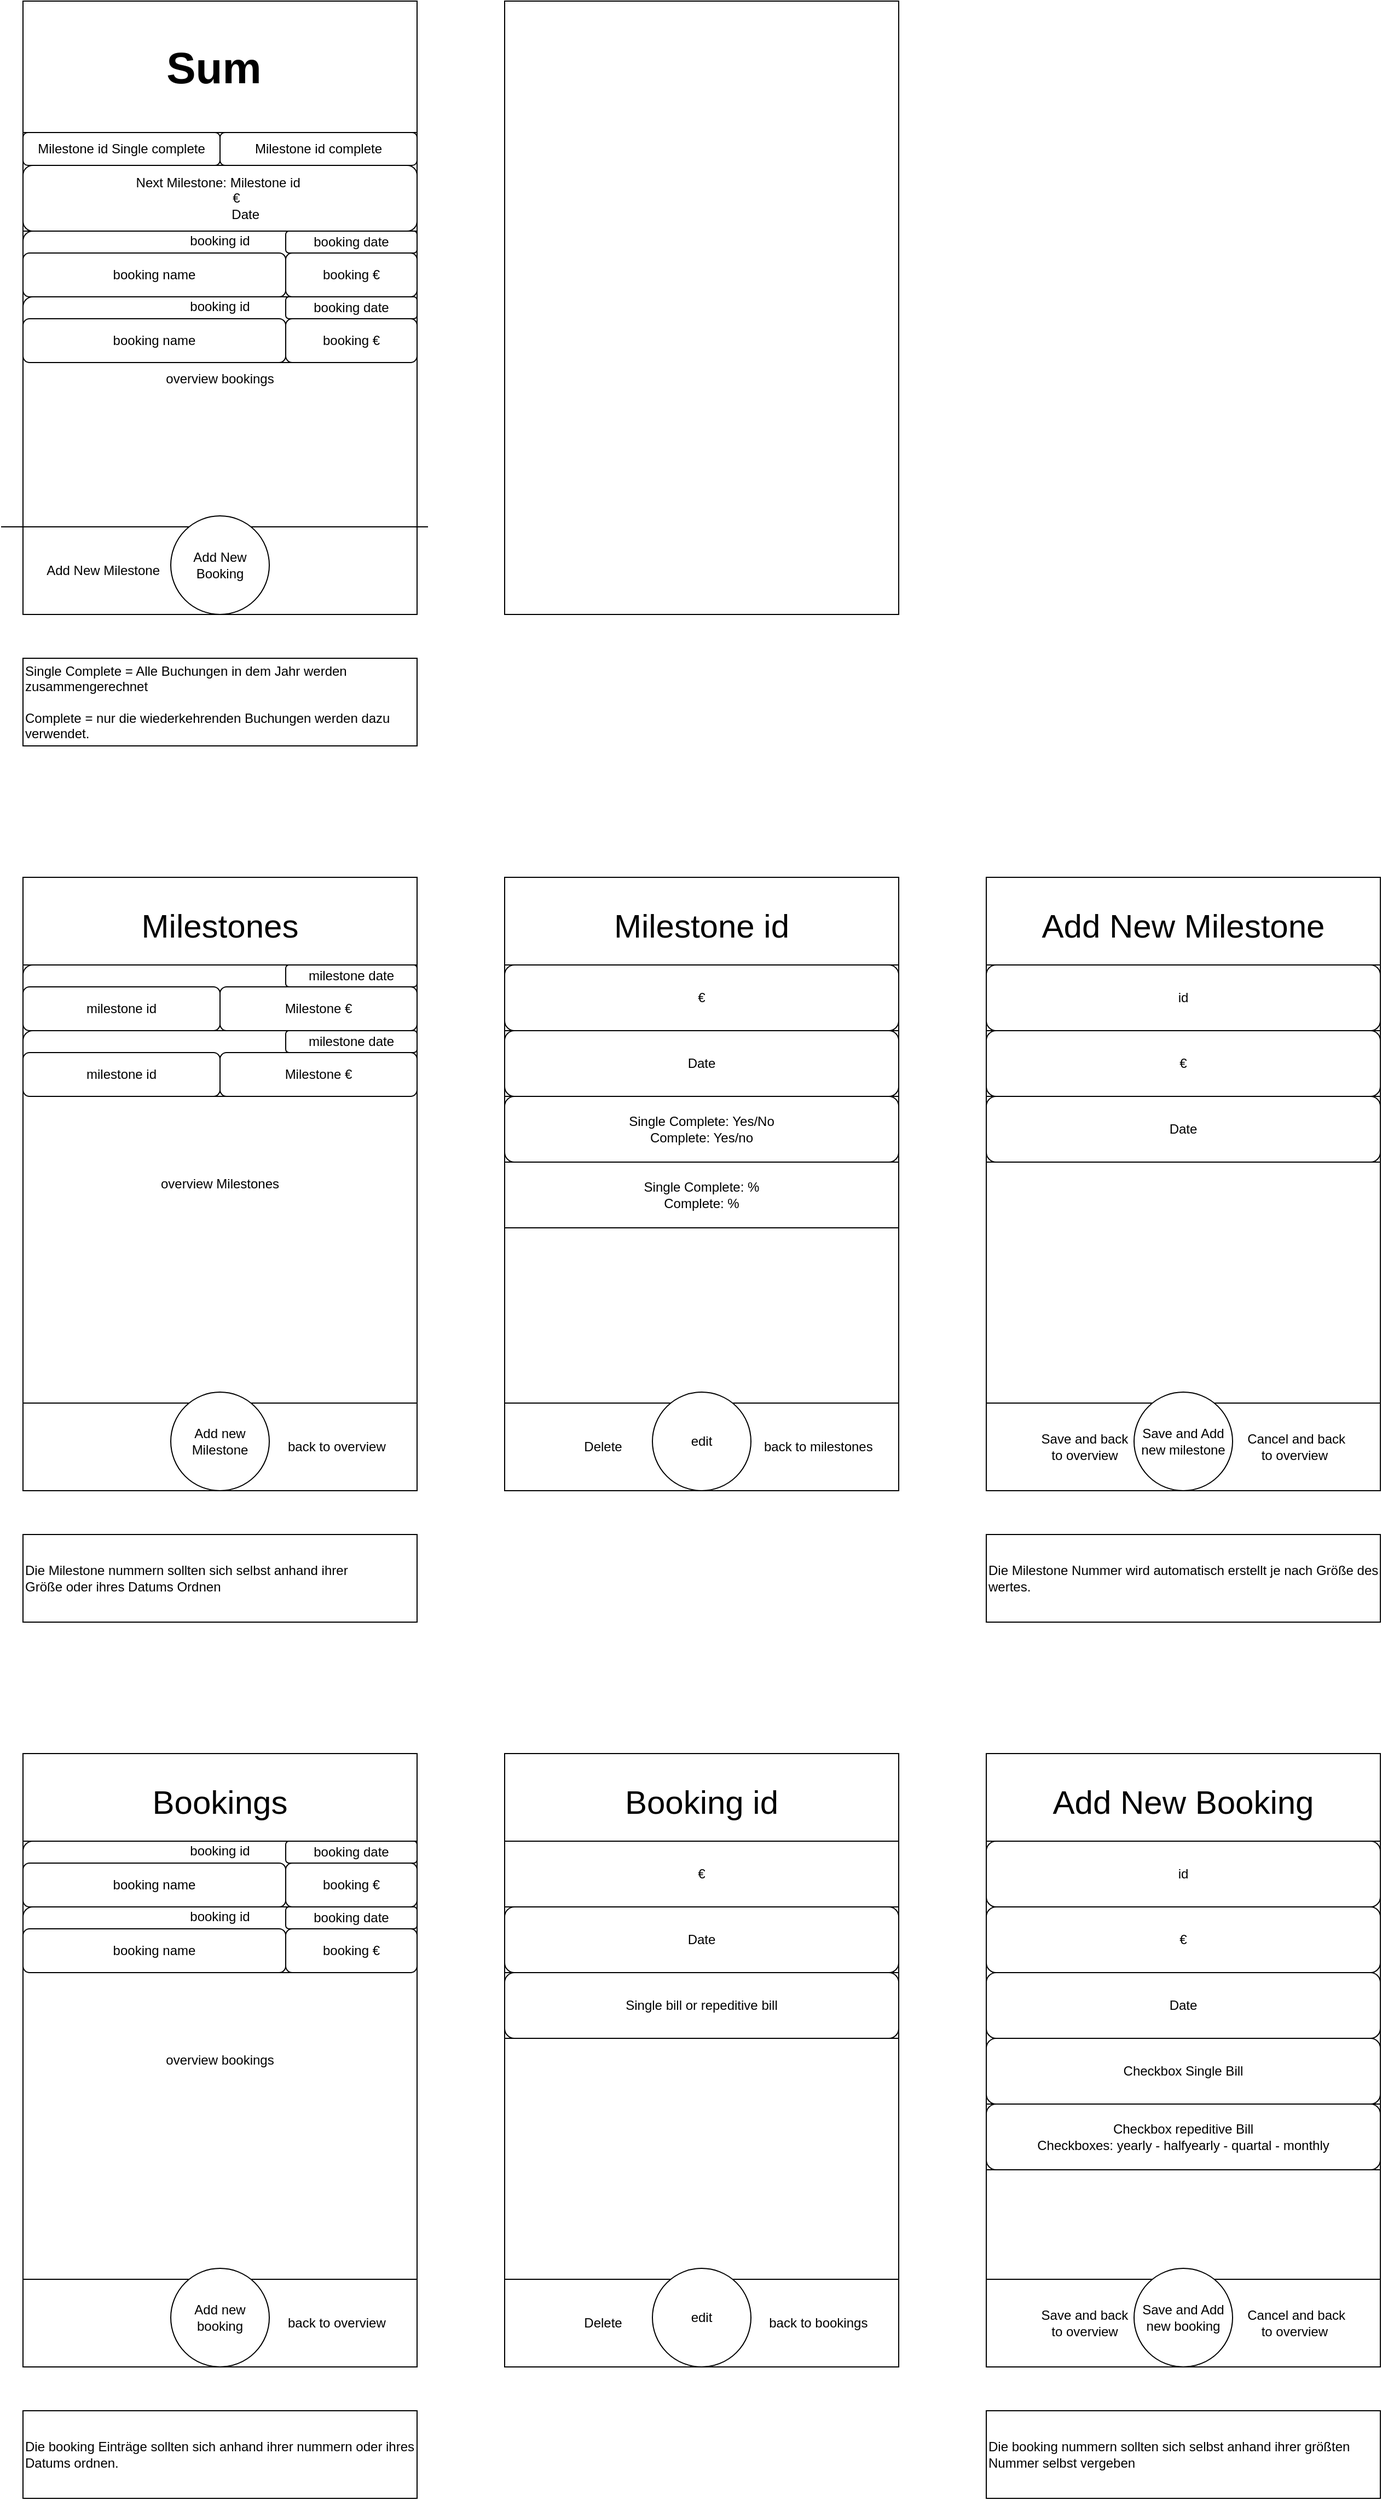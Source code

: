 <mxfile version="17.2.1" type="github">
  <diagram id="gOMTUu9a3fQG_O2-foZ2" name="Page-1">
    <mxGraphModel dx="1737" dy="1012" grid="1" gridSize="10" guides="1" tooltips="1" connect="1" arrows="1" fold="1" page="1" pageScale="1" pageWidth="827" pageHeight="1169" math="0" shadow="0">
      <root>
        <mxCell id="0" />
        <mxCell id="1" parent="0" />
        <mxCell id="X4mrAmJHezILYjjDiZY6-1" value="" style="rounded=0;whiteSpace=wrap;html=1;" parent="1" vertex="1">
          <mxGeometry x="40" y="120" width="360" height="560" as="geometry" />
        </mxCell>
        <mxCell id="X4mrAmJHezILYjjDiZY6-2" value="Add New Milestone&amp;nbsp; &amp;nbsp; &amp;nbsp; &amp;nbsp; &amp;nbsp;&amp;nbsp;" style="rounded=0;whiteSpace=wrap;html=1;" parent="1" vertex="1">
          <mxGeometry x="40" y="600" width="180" height="80" as="geometry" />
        </mxCell>
        <mxCell id="X4mrAmJHezILYjjDiZY6-5" value="" style="endArrow=none;html=1;rounded=0;" parent="1" edge="1">
          <mxGeometry width="50" height="50" relative="1" as="geometry">
            <mxPoint x="410" y="600" as="sourcePoint" />
            <mxPoint x="20" y="600" as="targetPoint" />
          </mxGeometry>
        </mxCell>
        <mxCell id="X4mrAmJHezILYjjDiZY6-6" value="&lt;font size=&quot;1&quot;&gt;&lt;b style=&quot;font-size: 40px&quot;&gt;Sum&amp;nbsp;&lt;/b&gt;&lt;/font&gt;" style="rounded=0;whiteSpace=wrap;html=1;" parent="1" vertex="1">
          <mxGeometry x="40" y="120" width="360" height="120" as="geometry" />
        </mxCell>
        <mxCell id="X4mrAmJHezILYjjDiZY6-7" value="Next Milestone: Milestone id&amp;nbsp;&lt;br&gt;&amp;nbsp; &amp;nbsp; &amp;nbsp; &amp;nbsp; &amp;nbsp;€&lt;br&gt;&amp;nbsp; &amp;nbsp; &amp;nbsp; &amp;nbsp; &amp;nbsp; &amp;nbsp; &amp;nbsp; Date" style="rounded=1;whiteSpace=wrap;html=1;" parent="1" vertex="1">
          <mxGeometry x="40" y="270" width="360" height="60" as="geometry" />
        </mxCell>
        <mxCell id="X4mrAmJHezILYjjDiZY6-9" value="Milestone id Single complete" style="rounded=1;whiteSpace=wrap;html=1;" parent="1" vertex="1">
          <mxGeometry x="40" y="240" width="180" height="30" as="geometry" />
        </mxCell>
        <mxCell id="X4mrAmJHezILYjjDiZY6-10" value="Milestone id complete" style="rounded=1;whiteSpace=wrap;html=1;" parent="1" vertex="1">
          <mxGeometry x="220" y="240" width="180" height="30" as="geometry" />
        </mxCell>
        <mxCell id="X4mrAmJHezILYjjDiZY6-11" value="overview bookings" style="rounded=0;whiteSpace=wrap;html=1;" parent="1" vertex="1">
          <mxGeometry x="40" y="330" width="360" height="270" as="geometry" />
        </mxCell>
        <mxCell id="X4mrAmJHezILYjjDiZY6-8" value="Add New Booking" style="ellipse;whiteSpace=wrap;html=1;aspect=fixed;" parent="1" vertex="1">
          <mxGeometry x="175" y="590" width="90" height="90" as="geometry" />
        </mxCell>
        <mxCell id="X4mrAmJHezILYjjDiZY6-12" value="" style="rounded=0;whiteSpace=wrap;html=1;" parent="1" vertex="1">
          <mxGeometry x="920" y="920" width="360" height="560" as="geometry" />
        </mxCell>
        <mxCell id="X4mrAmJHezILYjjDiZY6-13" value="&lt;font style=&quot;font-size: 30px&quot;&gt;Add New Milestone&lt;/font&gt;" style="rounded=0;whiteSpace=wrap;html=1;fontSize=40;" parent="1" vertex="1">
          <mxGeometry x="920" y="920" width="360" height="80" as="geometry" />
        </mxCell>
        <mxCell id="X4mrAmJHezILYjjDiZY6-17" value="" style="rounded=0;whiteSpace=wrap;html=1;fontSize=30;" parent="1" vertex="1">
          <mxGeometry x="920" y="1120" width="360" height="280" as="geometry" />
        </mxCell>
        <mxCell id="X4mrAmJHezILYjjDiZY6-18" value="Save and back &lt;br&gt;to overview" style="rounded=0;whiteSpace=wrap;html=1;" parent="1" vertex="1">
          <mxGeometry x="920" y="1400" width="180" height="80" as="geometry" />
        </mxCell>
        <mxCell id="X4mrAmJHezILYjjDiZY6-21" value="&amp;nbsp; &amp;nbsp; &amp;nbsp; &amp;nbsp; Cancel and back &lt;br&gt;&amp;nbsp; &amp;nbsp; &amp;nbsp; &amp;nbsp;to overview" style="rounded=0;whiteSpace=wrap;html=1;" parent="1" vertex="1">
          <mxGeometry x="1100" y="1400" width="180" height="80" as="geometry" />
        </mxCell>
        <mxCell id="X4mrAmJHezILYjjDiZY6-19" value="Save and Add new milestone" style="ellipse;whiteSpace=wrap;html=1;aspect=fixed;" parent="1" vertex="1">
          <mxGeometry x="1055" y="1390" width="90" height="90" as="geometry" />
        </mxCell>
        <mxCell id="X4mrAmJHezILYjjDiZY6-23" value="id" style="rounded=0;whiteSpace=wrap;html=1;fontSize=12;" parent="1" vertex="1">
          <mxGeometry x="920" y="1000" width="360" height="60" as="geometry" />
        </mxCell>
        <mxCell id="X4mrAmJHezILYjjDiZY6-24" value="€" style="rounded=0;whiteSpace=wrap;html=1;fontSize=12;" parent="1" vertex="1">
          <mxGeometry x="920" y="1060" width="360" height="60" as="geometry" />
        </mxCell>
        <mxCell id="X4mrAmJHezILYjjDiZY6-25" value="&lt;span&gt;Single Complete = Alle Buchungen in dem Jahr werden zusammengerechnet&lt;br&gt;&lt;/span&gt;&lt;br&gt;&lt;span&gt;Complete = nur die wiederkehrenden Buchungen werden dazu verwendet.&amp;nbsp;&lt;/span&gt;" style="rounded=0;whiteSpace=wrap;html=1;fontSize=12;align=left;" parent="1" vertex="1">
          <mxGeometry x="40" y="720" width="360" height="80" as="geometry" />
        </mxCell>
        <mxCell id="X4mrAmJHezILYjjDiZY6-26" value="" style="rounded=0;whiteSpace=wrap;html=1;" parent="1" vertex="1">
          <mxGeometry x="920" y="1720" width="360" height="560" as="geometry" />
        </mxCell>
        <mxCell id="X4mrAmJHezILYjjDiZY6-27" value="&lt;font style=&quot;font-size: 30px&quot;&gt;Add New Booking&lt;/font&gt;" style="rounded=0;whiteSpace=wrap;html=1;fontSize=40;" parent="1" vertex="1">
          <mxGeometry x="920" y="1720" width="360" height="80" as="geometry" />
        </mxCell>
        <mxCell id="X4mrAmJHezILYjjDiZY6-28" value="€" style="rounded=1;whiteSpace=wrap;html=1;fontSize=12;" parent="1" vertex="1">
          <mxGeometry x="920" y="1860" width="360" height="60" as="geometry" />
        </mxCell>
        <mxCell id="X4mrAmJHezILYjjDiZY6-29" value="Date" style="rounded=1;whiteSpace=wrap;html=1;fontSize=12;" parent="1" vertex="1">
          <mxGeometry x="920" y="1920" width="360" height="60" as="geometry" />
        </mxCell>
        <mxCell id="X4mrAmJHezILYjjDiZY6-30" value="Checkbox Single Bill" style="rounded=1;whiteSpace=wrap;html=1;fontSize=12;" parent="1" vertex="1">
          <mxGeometry x="920" y="1980" width="360" height="60" as="geometry" />
        </mxCell>
        <mxCell id="X4mrAmJHezILYjjDiZY6-31" value="Checkbox repeditive Bill&lt;br&gt;Checkboxes: yearly - halfyearly - quartal - monthly" style="rounded=0;whiteSpace=wrap;html=1;fontSize=12;" parent="1" vertex="1">
          <mxGeometry x="920" y="2040" width="360" height="60" as="geometry" />
        </mxCell>
        <mxCell id="X4mrAmJHezILYjjDiZY6-33" value="Save and back &lt;br&gt;to overview" style="rounded=0;whiteSpace=wrap;html=1;" parent="1" vertex="1">
          <mxGeometry x="920" y="2200" width="180" height="80" as="geometry" />
        </mxCell>
        <mxCell id="X4mrAmJHezILYjjDiZY6-34" value="&amp;nbsp; &amp;nbsp; &amp;nbsp; &amp;nbsp; Cancel and back &lt;br&gt;&amp;nbsp; &amp;nbsp; &amp;nbsp; &amp;nbsp;to overview" style="rounded=0;whiteSpace=wrap;html=1;" parent="1" vertex="1">
          <mxGeometry x="1100" y="2200" width="180" height="80" as="geometry" />
        </mxCell>
        <mxCell id="X4mrAmJHezILYjjDiZY6-35" value="Save and Add new booking" style="ellipse;whiteSpace=wrap;html=1;aspect=fixed;" parent="1" vertex="1">
          <mxGeometry x="1055" y="2190" width="90" height="90" as="geometry" />
        </mxCell>
        <mxCell id="X4mrAmJHezILYjjDiZY6-36" value="" style="rounded=0;whiteSpace=wrap;html=1;" parent="1" vertex="1">
          <mxGeometry x="40" y="920" width="360" height="560" as="geometry" />
        </mxCell>
        <mxCell id="X4mrAmJHezILYjjDiZY6-37" value="&lt;font style=&quot;font-size: 30px&quot;&gt;Milestones&lt;/font&gt;" style="rounded=0;whiteSpace=wrap;html=1;fontSize=40;" parent="1" vertex="1">
          <mxGeometry x="40" y="920" width="360" height="80" as="geometry" />
        </mxCell>
        <mxCell id="X4mrAmJHezILYjjDiZY6-40" value="" style="rounded=0;whiteSpace=wrap;html=1;" parent="1" vertex="1">
          <mxGeometry x="40" y="1400" width="180" height="80" as="geometry" />
        </mxCell>
        <mxCell id="X4mrAmJHezILYjjDiZY6-41" value="&amp;nbsp; &amp;nbsp; &amp;nbsp; &amp;nbsp; &amp;nbsp; back to overview" style="rounded=0;whiteSpace=wrap;html=1;" parent="1" vertex="1">
          <mxGeometry x="220" y="1400" width="180" height="80" as="geometry" />
        </mxCell>
        <mxCell id="X4mrAmJHezILYjjDiZY6-43" value="overview Milestones" style="rounded=0;whiteSpace=wrap;html=1;fontSize=12;" parent="1" vertex="1">
          <mxGeometry x="40" y="1000" width="360" height="400" as="geometry" />
        </mxCell>
        <mxCell id="X4mrAmJHezILYjjDiZY6-42" value="Add new Milestone" style="ellipse;whiteSpace=wrap;html=1;aspect=fixed;" parent="1" vertex="1">
          <mxGeometry x="175" y="1390" width="90" height="90" as="geometry" />
        </mxCell>
        <mxCell id="X4mrAmJHezILYjjDiZY6-44" value="&lt;span&gt;Die Milestone nummern sollten sich selbst anhand ihrer Größe&amp;nbsp;oder ihres Datums Ordnen&amp;nbsp;&amp;nbsp;&lt;br&gt;&lt;/span&gt;" style="rounded=0;whiteSpace=wrap;html=1;fontSize=12;align=left;" parent="1" vertex="1">
          <mxGeometry x="40" y="1520" width="360" height="80" as="geometry" />
        </mxCell>
        <mxCell id="X4mrAmJHezILYjjDiZY6-45" value="Milestone #" style="rounded=1;whiteSpace=wrap;html=1;fontSize=12;" parent="1" vertex="1">
          <mxGeometry x="40" y="1000" width="360" height="60" as="geometry" />
        </mxCell>
        <mxCell id="X4mrAmJHezILYjjDiZY6-49" value="Milestone #" style="rounded=1;whiteSpace=wrap;html=1;fontSize=12;" parent="1" vertex="1">
          <mxGeometry x="40" y="1060" width="360" height="60" as="geometry" />
        </mxCell>
        <mxCell id="X4mrAmJHezILYjjDiZY6-50" value="" style="rounded=0;whiteSpace=wrap;html=1;" parent="1" vertex="1">
          <mxGeometry x="480" y="120" width="360" height="560" as="geometry" />
        </mxCell>
        <mxCell id="X4mrAmJHezILYjjDiZY6-51" value="" style="rounded=0;whiteSpace=wrap;html=1;" parent="1" vertex="1">
          <mxGeometry x="480" y="920" width="360" height="560" as="geometry" />
        </mxCell>
        <mxCell id="X4mrAmJHezILYjjDiZY6-52" value="&lt;font style=&quot;font-size: 30px&quot;&gt;Milestone id&lt;/font&gt;" style="rounded=0;whiteSpace=wrap;html=1;fontSize=40;" parent="1" vertex="1">
          <mxGeometry x="480" y="920" width="360" height="80" as="geometry" />
        </mxCell>
        <mxCell id="X4mrAmJHezILYjjDiZY6-53" value="€" style="rounded=0;whiteSpace=wrap;html=1;fontSize=12;" parent="1" vertex="1">
          <mxGeometry x="480" y="1000" width="360" height="60" as="geometry" />
        </mxCell>
        <mxCell id="X4mrAmJHezILYjjDiZY6-54" value="Date" style="rounded=0;whiteSpace=wrap;html=1;fontSize=12;" parent="1" vertex="1">
          <mxGeometry x="480" y="1060" width="360" height="60" as="geometry" />
        </mxCell>
        <mxCell id="X4mrAmJHezILYjjDiZY6-55" value="Single Complete: Yes/No&lt;br&gt;Complete: Yes/no" style="rounded=0;whiteSpace=wrap;html=1;fontSize=12;" parent="1" vertex="1">
          <mxGeometry x="480" y="1120" width="360" height="60" as="geometry" />
        </mxCell>
        <mxCell id="X4mrAmJHezILYjjDiZY6-56" value="Delete" style="rounded=0;whiteSpace=wrap;html=1;" parent="1" vertex="1">
          <mxGeometry x="480" y="1400" width="180" height="80" as="geometry" />
        </mxCell>
        <mxCell id="X4mrAmJHezILYjjDiZY6-57" value="&amp;nbsp; &amp;nbsp; &amp;nbsp; &amp;nbsp; &amp;nbsp; back to milestones" style="rounded=0;whiteSpace=wrap;html=1;" parent="1" vertex="1">
          <mxGeometry x="660" y="1400" width="180" height="80" as="geometry" />
        </mxCell>
        <mxCell id="X4mrAmJHezILYjjDiZY6-58" value="edit" style="ellipse;whiteSpace=wrap;html=1;aspect=fixed;" parent="1" vertex="1">
          <mxGeometry x="615" y="1390" width="90" height="90" as="geometry" />
        </mxCell>
        <mxCell id="X4mrAmJHezILYjjDiZY6-59" value="Single Complete: %&lt;br&gt;Complete: %" style="rounded=0;whiteSpace=wrap;html=1;fontSize=12;" parent="1" vertex="1">
          <mxGeometry x="480" y="1180" width="360" height="60" as="geometry" />
        </mxCell>
        <mxCell id="X4mrAmJHezILYjjDiZY6-60" value="&lt;span&gt;overview bookings&lt;/span&gt;" style="rounded=0;whiteSpace=wrap;html=1;" parent="1" vertex="1">
          <mxGeometry x="40" y="1720" width="360" height="560" as="geometry" />
        </mxCell>
        <mxCell id="X4mrAmJHezILYjjDiZY6-61" value="&lt;font style=&quot;font-size: 30px&quot;&gt;Bookings&lt;/font&gt;" style="rounded=0;whiteSpace=wrap;html=1;fontSize=40;" parent="1" vertex="1">
          <mxGeometry x="40" y="1720" width="360" height="80" as="geometry" />
        </mxCell>
        <mxCell id="X4mrAmJHezILYjjDiZY6-62" value="booking id&lt;br&gt;&lt;br&gt;&amp;nbsp;&lt;br&gt;&amp;nbsp;" style="rounded=1;whiteSpace=wrap;html=1;fontSize=12;" parent="1" vertex="1">
          <mxGeometry x="40" y="1800" width="360" height="60" as="geometry" />
        </mxCell>
        <mxCell id="X4mrAmJHezILYjjDiZY6-64" value="" style="rounded=0;whiteSpace=wrap;html=1;" parent="1" vertex="1">
          <mxGeometry x="40" y="2200" width="180" height="80" as="geometry" />
        </mxCell>
        <mxCell id="X4mrAmJHezILYjjDiZY6-65" value="&amp;nbsp; &amp;nbsp; &amp;nbsp; &amp;nbsp; &amp;nbsp; back to overview" style="rounded=0;whiteSpace=wrap;html=1;" parent="1" vertex="1">
          <mxGeometry x="220" y="2200" width="180" height="80" as="geometry" />
        </mxCell>
        <mxCell id="X4mrAmJHezILYjjDiZY6-66" value="Add new booking" style="ellipse;whiteSpace=wrap;html=1;aspect=fixed;" parent="1" vertex="1">
          <mxGeometry x="175" y="2190" width="90" height="90" as="geometry" />
        </mxCell>
        <mxCell id="X4mrAmJHezILYjjDiZY6-67" value="&lt;span&gt;Die booking Einträge&amp;nbsp;sollten sich anhand ihrer nummern oder ihres Datums&amp;nbsp;ordnen.&amp;nbsp;&lt;br&gt;&lt;/span&gt;" style="rounded=0;whiteSpace=wrap;html=1;fontSize=12;align=left;" parent="1" vertex="1">
          <mxGeometry x="40" y="2320" width="360" height="80" as="geometry" />
        </mxCell>
        <mxCell id="X4mrAmJHezILYjjDiZY6-68" value="&lt;span&gt;Die booking nummern sollten sich selbst anhand ihrer größten Nummer&amp;nbsp;selbst vergeben&amp;nbsp;&lt;br&gt;&lt;/span&gt;" style="rounded=0;whiteSpace=wrap;html=1;fontSize=12;align=left;" parent="1" vertex="1">
          <mxGeometry x="920" y="2320" width="360" height="80" as="geometry" />
        </mxCell>
        <mxCell id="X4mrAmJHezILYjjDiZY6-69" value="id" style="rounded=1;whiteSpace=wrap;html=1;fontSize=12;" parent="1" vertex="1">
          <mxGeometry x="920" y="1800" width="360" height="60" as="geometry" />
        </mxCell>
        <mxCell id="X4mrAmJHezILYjjDiZY6-70" value="Date" style="rounded=0;whiteSpace=wrap;html=1;fontSize=12;" parent="1" vertex="1">
          <mxGeometry x="920" y="1120" width="360" height="60" as="geometry" />
        </mxCell>
        <mxCell id="X4mrAmJHezILYjjDiZY6-71" value="&lt;span&gt;Die Milestone Nummer&amp;nbsp;wird automatisch erstellt je nach Größe&amp;nbsp;des wertes.&lt;br&gt;&lt;/span&gt;" style="rounded=0;whiteSpace=wrap;html=1;fontSize=12;align=left;" parent="1" vertex="1">
          <mxGeometry x="920" y="1520" width="360" height="80" as="geometry" />
        </mxCell>
        <mxCell id="X4mrAmJHezILYjjDiZY6-72" value="" style="rounded=0;whiteSpace=wrap;html=1;" parent="1" vertex="1">
          <mxGeometry x="480" y="1720" width="360" height="560" as="geometry" />
        </mxCell>
        <mxCell id="X4mrAmJHezILYjjDiZY6-73" value="&lt;font style=&quot;font-size: 30px&quot;&gt;Booking id&lt;/font&gt;" style="rounded=0;whiteSpace=wrap;html=1;fontSize=40;" parent="1" vertex="1">
          <mxGeometry x="480" y="1720" width="360" height="80" as="geometry" />
        </mxCell>
        <mxCell id="X4mrAmJHezILYjjDiZY6-74" value="€" style="rounded=0;whiteSpace=wrap;html=1;fontSize=12;" parent="1" vertex="1">
          <mxGeometry x="480" y="1800" width="360" height="60" as="geometry" />
        </mxCell>
        <mxCell id="X4mrAmJHezILYjjDiZY6-75" value="Date" style="rounded=0;whiteSpace=wrap;html=1;fontSize=12;" parent="1" vertex="1">
          <mxGeometry x="480" y="1860" width="360" height="60" as="geometry" />
        </mxCell>
        <mxCell id="X4mrAmJHezILYjjDiZY6-76" value="Single bill or repeditive bill" style="rounded=0;whiteSpace=wrap;html=1;fontSize=12;" parent="1" vertex="1">
          <mxGeometry x="480" y="1920" width="360" height="60" as="geometry" />
        </mxCell>
        <mxCell id="X4mrAmJHezILYjjDiZY6-77" value="Delete" style="rounded=0;whiteSpace=wrap;html=1;" parent="1" vertex="1">
          <mxGeometry x="480" y="2200" width="180" height="80" as="geometry" />
        </mxCell>
        <mxCell id="X4mrAmJHezILYjjDiZY6-78" value="&amp;nbsp; &amp;nbsp; &amp;nbsp; &amp;nbsp; &amp;nbsp; back to bookings" style="rounded=0;whiteSpace=wrap;html=1;" parent="1" vertex="1">
          <mxGeometry x="660" y="2200" width="180" height="80" as="geometry" />
        </mxCell>
        <mxCell id="X4mrAmJHezILYjjDiZY6-79" value="edit" style="ellipse;whiteSpace=wrap;html=1;aspect=fixed;" parent="1" vertex="1">
          <mxGeometry x="615" y="2190" width="90" height="90" as="geometry" />
        </mxCell>
        <mxCell id="q0-gRQDSt2aBvQ_gHq7r-3" value="booking name" style="rounded=1;whiteSpace=wrap;html=1;" vertex="1" parent="1">
          <mxGeometry x="40" y="1820" width="240" height="40" as="geometry" />
        </mxCell>
        <mxCell id="q0-gRQDSt2aBvQ_gHq7r-4" value="booking €" style="rounded=1;whiteSpace=wrap;html=1;" vertex="1" parent="1">
          <mxGeometry x="280" y="1820" width="120" height="40" as="geometry" />
        </mxCell>
        <mxCell id="q0-gRQDSt2aBvQ_gHq7r-5" value="booking id&lt;br&gt;&lt;br&gt;&amp;nbsp;&lt;br&gt;&amp;nbsp;" style="rounded=1;whiteSpace=wrap;html=1;fontSize=12;" vertex="1" parent="1">
          <mxGeometry x="40" y="1860" width="360" height="60" as="geometry" />
        </mxCell>
        <mxCell id="q0-gRQDSt2aBvQ_gHq7r-6" value="booking name" style="rounded=1;whiteSpace=wrap;html=1;" vertex="1" parent="1">
          <mxGeometry x="40" y="1880" width="240" height="40" as="geometry" />
        </mxCell>
        <mxCell id="q0-gRQDSt2aBvQ_gHq7r-7" value="booking €" style="rounded=1;whiteSpace=wrap;html=1;" vertex="1" parent="1">
          <mxGeometry x="280" y="1880" width="120" height="40" as="geometry" />
        </mxCell>
        <mxCell id="q0-gRQDSt2aBvQ_gHq7r-8" value="booking id&lt;br&gt;&lt;br&gt;&amp;nbsp;&lt;br&gt;&amp;nbsp;" style="rounded=1;whiteSpace=wrap;html=1;fontSize=12;glass=0;" vertex="1" parent="1">
          <mxGeometry x="40" y="330" width="360" height="60" as="geometry" />
        </mxCell>
        <mxCell id="q0-gRQDSt2aBvQ_gHq7r-9" value="booking name" style="rounded=1;whiteSpace=wrap;html=1;" vertex="1" parent="1">
          <mxGeometry x="40" y="350" width="240" height="40" as="geometry" />
        </mxCell>
        <mxCell id="q0-gRQDSt2aBvQ_gHq7r-10" value="booking €" style="rounded=1;whiteSpace=wrap;html=1;" vertex="1" parent="1">
          <mxGeometry x="280" y="350" width="120" height="40" as="geometry" />
        </mxCell>
        <mxCell id="q0-gRQDSt2aBvQ_gHq7r-11" value="booking id&lt;br&gt;&lt;br&gt;&amp;nbsp;&lt;br&gt;&amp;nbsp;" style="rounded=1;whiteSpace=wrap;html=1;fontSize=12;perimeterSpacing=10;" vertex="1" parent="1">
          <mxGeometry x="40" y="390" width="360" height="60" as="geometry" />
        </mxCell>
        <mxCell id="q0-gRQDSt2aBvQ_gHq7r-12" value="booking name" style="rounded=1;whiteSpace=wrap;html=1;arcSize=15;" vertex="1" parent="1">
          <mxGeometry x="40" y="410" width="240" height="40" as="geometry" />
        </mxCell>
        <mxCell id="q0-gRQDSt2aBvQ_gHq7r-13" value="booking €" style="rounded=1;whiteSpace=wrap;html=1;" vertex="1" parent="1">
          <mxGeometry x="280" y="410" width="120" height="40" as="geometry" />
        </mxCell>
        <mxCell id="q0-gRQDSt2aBvQ_gHq7r-17" value="milestone id" style="rounded=1;whiteSpace=wrap;html=1;" vertex="1" parent="1">
          <mxGeometry x="40" y="1020" width="180" height="40" as="geometry" />
        </mxCell>
        <mxCell id="q0-gRQDSt2aBvQ_gHq7r-18" value="Milestone €" style="rounded=1;whiteSpace=wrap;html=1;" vertex="1" parent="1">
          <mxGeometry x="220" y="1020" width="180" height="40" as="geometry" />
        </mxCell>
        <mxCell id="q0-gRQDSt2aBvQ_gHq7r-19" value="milestone id" style="rounded=1;whiteSpace=wrap;html=1;" vertex="1" parent="1">
          <mxGeometry x="40" y="1080" width="180" height="40" as="geometry" />
        </mxCell>
        <mxCell id="q0-gRQDSt2aBvQ_gHq7r-20" value="Milestone €" style="rounded=1;whiteSpace=wrap;html=1;" vertex="1" parent="1">
          <mxGeometry x="220" y="1080" width="180" height="40" as="geometry" />
        </mxCell>
        <mxCell id="q0-gRQDSt2aBvQ_gHq7r-21" value="€" style="rounded=0;whiteSpace=wrap;html=1;fontSize=12;" vertex="1" parent="1">
          <mxGeometry x="480" y="1000" width="360" height="60" as="geometry" />
        </mxCell>
        <mxCell id="q0-gRQDSt2aBvQ_gHq7r-22" value="Date" style="rounded=0;whiteSpace=wrap;html=1;fontSize=12;" vertex="1" parent="1">
          <mxGeometry x="480" y="1060" width="360" height="60" as="geometry" />
        </mxCell>
        <mxCell id="q0-gRQDSt2aBvQ_gHq7r-23" value="Single Complete: Yes/No&lt;br&gt;Complete: Yes/no" style="rounded=0;whiteSpace=wrap;html=1;fontSize=12;" vertex="1" parent="1">
          <mxGeometry x="480" y="1120" width="360" height="60" as="geometry" />
        </mxCell>
        <mxCell id="q0-gRQDSt2aBvQ_gHq7r-24" value="€" style="rounded=0;whiteSpace=wrap;html=1;fontSize=12;" vertex="1" parent="1">
          <mxGeometry x="480" y="1000" width="360" height="60" as="geometry" />
        </mxCell>
        <mxCell id="q0-gRQDSt2aBvQ_gHq7r-25" value="Date" style="rounded=0;whiteSpace=wrap;html=1;fontSize=12;" vertex="1" parent="1">
          <mxGeometry x="480" y="1060" width="360" height="60" as="geometry" />
        </mxCell>
        <mxCell id="q0-gRQDSt2aBvQ_gHq7r-26" value="Single Complete: Yes/No&lt;br&gt;Complete: Yes/no" style="rounded=0;whiteSpace=wrap;html=1;fontSize=12;" vertex="1" parent="1">
          <mxGeometry x="480" y="1120" width="360" height="60" as="geometry" />
        </mxCell>
        <mxCell id="q0-gRQDSt2aBvQ_gHq7r-27" value="Date" style="rounded=0;whiteSpace=wrap;html=1;fontSize=12;" vertex="1" parent="1">
          <mxGeometry x="920" y="1120" width="360" height="60" as="geometry" />
        </mxCell>
        <mxCell id="q0-gRQDSt2aBvQ_gHq7r-28" value="€" style="rounded=0;whiteSpace=wrap;html=1;fontSize=12;" vertex="1" parent="1">
          <mxGeometry x="920" y="1060" width="360" height="60" as="geometry" />
        </mxCell>
        <mxCell id="q0-gRQDSt2aBvQ_gHq7r-29" value="id" style="rounded=0;whiteSpace=wrap;html=1;fontSize=12;" vertex="1" parent="1">
          <mxGeometry x="920" y="1000" width="360" height="60" as="geometry" />
        </mxCell>
        <mxCell id="q0-gRQDSt2aBvQ_gHq7r-30" value="€" style="rounded=0;whiteSpace=wrap;html=1;fontSize=12;" vertex="1" parent="1">
          <mxGeometry x="480" y="1000" width="360" height="60" as="geometry" />
        </mxCell>
        <mxCell id="q0-gRQDSt2aBvQ_gHq7r-31" value="Date" style="rounded=0;whiteSpace=wrap;html=1;fontSize=12;" vertex="1" parent="1">
          <mxGeometry x="480" y="1060" width="360" height="60" as="geometry" />
        </mxCell>
        <mxCell id="q0-gRQDSt2aBvQ_gHq7r-32" value="Single Complete: Yes/No&lt;br&gt;Complete: Yes/no" style="rounded=0;whiteSpace=wrap;html=1;fontSize=12;" vertex="1" parent="1">
          <mxGeometry x="480" y="1120" width="360" height="60" as="geometry" />
        </mxCell>
        <mxCell id="q0-gRQDSt2aBvQ_gHq7r-33" value="Date" style="rounded=0;whiteSpace=wrap;html=1;fontSize=12;" vertex="1" parent="1">
          <mxGeometry x="920" y="1120" width="360" height="60" as="geometry" />
        </mxCell>
        <mxCell id="q0-gRQDSt2aBvQ_gHq7r-34" value="€" style="rounded=0;whiteSpace=wrap;html=1;fontSize=12;" vertex="1" parent="1">
          <mxGeometry x="920" y="1060" width="360" height="60" as="geometry" />
        </mxCell>
        <mxCell id="q0-gRQDSt2aBvQ_gHq7r-35" value="id" style="rounded=0;whiteSpace=wrap;html=1;fontSize=12;" vertex="1" parent="1">
          <mxGeometry x="920" y="1000" width="360" height="60" as="geometry" />
        </mxCell>
        <mxCell id="q0-gRQDSt2aBvQ_gHq7r-36" value="Date" style="rounded=0;whiteSpace=wrap;html=1;fontSize=12;" vertex="1" parent="1">
          <mxGeometry x="480" y="1860" width="360" height="60" as="geometry" />
        </mxCell>
        <mxCell id="q0-gRQDSt2aBvQ_gHq7r-37" value="Single bill or repeditive bill" style="rounded=0;whiteSpace=wrap;html=1;fontSize=12;" vertex="1" parent="1">
          <mxGeometry x="480" y="1920" width="360" height="60" as="geometry" />
        </mxCell>
        <mxCell id="q0-gRQDSt2aBvQ_gHq7r-38" value="Checkbox repeditive Bill&lt;br&gt;Checkboxes: yearly - halfyearly - quartal - monthly" style="rounded=0;whiteSpace=wrap;html=1;fontSize=12;" vertex="1" parent="1">
          <mxGeometry x="920" y="2040" width="360" height="60" as="geometry" />
        </mxCell>
        <mxCell id="q0-gRQDSt2aBvQ_gHq7r-39" value="€" style="rounded=0;whiteSpace=wrap;html=1;fontSize=12;" vertex="1" parent="1">
          <mxGeometry x="480" y="1000" width="360" height="60" as="geometry" />
        </mxCell>
        <mxCell id="q0-gRQDSt2aBvQ_gHq7r-40" value="Date" style="rounded=0;whiteSpace=wrap;html=1;fontSize=12;" vertex="1" parent="1">
          <mxGeometry x="480" y="1060" width="360" height="60" as="geometry" />
        </mxCell>
        <mxCell id="q0-gRQDSt2aBvQ_gHq7r-41" value="Single Complete: Yes/No&lt;br&gt;Complete: Yes/no" style="rounded=0;whiteSpace=wrap;html=1;fontSize=12;" vertex="1" parent="1">
          <mxGeometry x="480" y="1120" width="360" height="60" as="geometry" />
        </mxCell>
        <mxCell id="q0-gRQDSt2aBvQ_gHq7r-42" value="Date" style="rounded=0;whiteSpace=wrap;html=1;fontSize=12;" vertex="1" parent="1">
          <mxGeometry x="920" y="1120" width="360" height="60" as="geometry" />
        </mxCell>
        <mxCell id="q0-gRQDSt2aBvQ_gHq7r-43" value="€" style="rounded=0;whiteSpace=wrap;html=1;fontSize=12;" vertex="1" parent="1">
          <mxGeometry x="920" y="1060" width="360" height="60" as="geometry" />
        </mxCell>
        <mxCell id="q0-gRQDSt2aBvQ_gHq7r-44" value="id" style="rounded=0;whiteSpace=wrap;html=1;fontSize=12;" vertex="1" parent="1">
          <mxGeometry x="920" y="1000" width="360" height="60" as="geometry" />
        </mxCell>
        <mxCell id="q0-gRQDSt2aBvQ_gHq7r-45" value="Date" style="rounded=0;whiteSpace=wrap;html=1;fontSize=12;" vertex="1" parent="1">
          <mxGeometry x="480" y="1860" width="360" height="60" as="geometry" />
        </mxCell>
        <mxCell id="q0-gRQDSt2aBvQ_gHq7r-46" value="Single bill or repeditive bill" style="rounded=0;whiteSpace=wrap;html=1;fontSize=12;" vertex="1" parent="1">
          <mxGeometry x="480" y="1920" width="360" height="60" as="geometry" />
        </mxCell>
        <mxCell id="q0-gRQDSt2aBvQ_gHq7r-47" value="Checkbox repeditive Bill&lt;br&gt;Checkboxes: yearly - halfyearly - quartal - monthly" style="rounded=0;whiteSpace=wrap;html=1;fontSize=12;" vertex="1" parent="1">
          <mxGeometry x="920" y="2040" width="360" height="60" as="geometry" />
        </mxCell>
        <mxCell id="q0-gRQDSt2aBvQ_gHq7r-48" value="€" style="rounded=0;whiteSpace=wrap;html=1;fontSize=12;" vertex="1" parent="1">
          <mxGeometry x="480" y="1000" width="360" height="60" as="geometry" />
        </mxCell>
        <mxCell id="q0-gRQDSt2aBvQ_gHq7r-49" value="Date" style="rounded=0;whiteSpace=wrap;html=1;fontSize=12;" vertex="1" parent="1">
          <mxGeometry x="480" y="1060" width="360" height="60" as="geometry" />
        </mxCell>
        <mxCell id="q0-gRQDSt2aBvQ_gHq7r-50" value="Single Complete: Yes/No&lt;br&gt;Complete: Yes/no" style="rounded=0;whiteSpace=wrap;html=1;fontSize=12;" vertex="1" parent="1">
          <mxGeometry x="480" y="1120" width="360" height="60" as="geometry" />
        </mxCell>
        <mxCell id="q0-gRQDSt2aBvQ_gHq7r-51" value="Date" style="rounded=0;whiteSpace=wrap;html=1;fontSize=12;" vertex="1" parent="1">
          <mxGeometry x="920" y="1120" width="360" height="60" as="geometry" />
        </mxCell>
        <mxCell id="q0-gRQDSt2aBvQ_gHq7r-52" value="€" style="rounded=0;whiteSpace=wrap;html=1;fontSize=12;" vertex="1" parent="1">
          <mxGeometry x="920" y="1060" width="360" height="60" as="geometry" />
        </mxCell>
        <mxCell id="q0-gRQDSt2aBvQ_gHq7r-53" value="id" style="rounded=0;whiteSpace=wrap;html=1;fontSize=12;" vertex="1" parent="1">
          <mxGeometry x="920" y="1000" width="360" height="60" as="geometry" />
        </mxCell>
        <mxCell id="q0-gRQDSt2aBvQ_gHq7r-54" value="Date" style="rounded=0;whiteSpace=wrap;html=1;fontSize=12;" vertex="1" parent="1">
          <mxGeometry x="480" y="1860" width="360" height="60" as="geometry" />
        </mxCell>
        <mxCell id="q0-gRQDSt2aBvQ_gHq7r-55" value="Single bill or repeditive bill" style="rounded=0;whiteSpace=wrap;html=1;fontSize=12;" vertex="1" parent="1">
          <mxGeometry x="480" y="1920" width="360" height="60" as="geometry" />
        </mxCell>
        <mxCell id="q0-gRQDSt2aBvQ_gHq7r-56" value="Checkbox repeditive Bill&lt;br&gt;Checkboxes: yearly - halfyearly - quartal - monthly" style="rounded=0;whiteSpace=wrap;html=1;fontSize=12;" vertex="1" parent="1">
          <mxGeometry x="920" y="2040" width="360" height="60" as="geometry" />
        </mxCell>
        <mxCell id="q0-gRQDSt2aBvQ_gHq7r-57" value="€" style="rounded=0;whiteSpace=wrap;html=1;fontSize=12;" vertex="1" parent="1">
          <mxGeometry x="480" y="1000" width="360" height="60" as="geometry" />
        </mxCell>
        <mxCell id="q0-gRQDSt2aBvQ_gHq7r-58" value="Date" style="rounded=0;whiteSpace=wrap;html=1;fontSize=12;" vertex="1" parent="1">
          <mxGeometry x="480" y="1060" width="360" height="60" as="geometry" />
        </mxCell>
        <mxCell id="q0-gRQDSt2aBvQ_gHq7r-59" value="Single Complete: Yes/No&lt;br&gt;Complete: Yes/no" style="rounded=0;whiteSpace=wrap;html=1;fontSize=12;" vertex="1" parent="1">
          <mxGeometry x="480" y="1120" width="360" height="60" as="geometry" />
        </mxCell>
        <mxCell id="q0-gRQDSt2aBvQ_gHq7r-60" value="Date" style="rounded=0;whiteSpace=wrap;html=1;fontSize=12;" vertex="1" parent="1">
          <mxGeometry x="920" y="1120" width="360" height="60" as="geometry" />
        </mxCell>
        <mxCell id="q0-gRQDSt2aBvQ_gHq7r-61" value="€" style="rounded=0;whiteSpace=wrap;html=1;fontSize=12;" vertex="1" parent="1">
          <mxGeometry x="920" y="1060" width="360" height="60" as="geometry" />
        </mxCell>
        <mxCell id="q0-gRQDSt2aBvQ_gHq7r-62" value="id" style="rounded=0;whiteSpace=wrap;html=1;fontSize=12;" vertex="1" parent="1">
          <mxGeometry x="920" y="1000" width="360" height="60" as="geometry" />
        </mxCell>
        <mxCell id="q0-gRQDSt2aBvQ_gHq7r-63" value="Date" style="rounded=0;whiteSpace=wrap;html=1;fontSize=12;" vertex="1" parent="1">
          <mxGeometry x="480" y="1860" width="360" height="60" as="geometry" />
        </mxCell>
        <mxCell id="q0-gRQDSt2aBvQ_gHq7r-64" value="Single bill or repeditive bill" style="rounded=0;whiteSpace=wrap;html=1;fontSize=12;" vertex="1" parent="1">
          <mxGeometry x="480" y="1920" width="360" height="60" as="geometry" />
        </mxCell>
        <mxCell id="q0-gRQDSt2aBvQ_gHq7r-65" value="Checkbox repeditive Bill&lt;br&gt;Checkboxes: yearly - halfyearly - quartal - monthly" style="rounded=0;whiteSpace=wrap;html=1;fontSize=12;" vertex="1" parent="1">
          <mxGeometry x="920" y="2040" width="360" height="60" as="geometry" />
        </mxCell>
        <mxCell id="q0-gRQDSt2aBvQ_gHq7r-66" value="€" style="rounded=0;whiteSpace=wrap;html=1;fontSize=12;" vertex="1" parent="1">
          <mxGeometry x="480" y="1000" width="360" height="60" as="geometry" />
        </mxCell>
        <mxCell id="q0-gRQDSt2aBvQ_gHq7r-67" value="Date" style="rounded=0;whiteSpace=wrap;html=1;fontSize=12;" vertex="1" parent="1">
          <mxGeometry x="480" y="1060" width="360" height="60" as="geometry" />
        </mxCell>
        <mxCell id="q0-gRQDSt2aBvQ_gHq7r-68" value="Single Complete: Yes/No&lt;br&gt;Complete: Yes/no" style="rounded=0;whiteSpace=wrap;html=1;fontSize=12;" vertex="1" parent="1">
          <mxGeometry x="480" y="1120" width="360" height="60" as="geometry" />
        </mxCell>
        <mxCell id="q0-gRQDSt2aBvQ_gHq7r-69" value="Date" style="rounded=0;whiteSpace=wrap;html=1;fontSize=12;" vertex="1" parent="1">
          <mxGeometry x="920" y="1120" width="360" height="60" as="geometry" />
        </mxCell>
        <mxCell id="q0-gRQDSt2aBvQ_gHq7r-70" value="€" style="rounded=0;whiteSpace=wrap;html=1;fontSize=12;" vertex="1" parent="1">
          <mxGeometry x="920" y="1060" width="360" height="60" as="geometry" />
        </mxCell>
        <mxCell id="q0-gRQDSt2aBvQ_gHq7r-71" value="id" style="rounded=0;whiteSpace=wrap;html=1;fontSize=12;" vertex="1" parent="1">
          <mxGeometry x="920" y="1000" width="360" height="60" as="geometry" />
        </mxCell>
        <mxCell id="q0-gRQDSt2aBvQ_gHq7r-72" value="Date" style="rounded=0;whiteSpace=wrap;html=1;fontSize=12;" vertex="1" parent="1">
          <mxGeometry x="480" y="1860" width="360" height="60" as="geometry" />
        </mxCell>
        <mxCell id="q0-gRQDSt2aBvQ_gHq7r-73" value="Single bill or repeditive bill" style="rounded=0;whiteSpace=wrap;html=1;fontSize=12;" vertex="1" parent="1">
          <mxGeometry x="480" y="1920" width="360" height="60" as="geometry" />
        </mxCell>
        <mxCell id="q0-gRQDSt2aBvQ_gHq7r-74" value="Checkbox repeditive Bill&lt;br&gt;Checkboxes: yearly - halfyearly - quartal - monthly" style="rounded=0;whiteSpace=wrap;html=1;fontSize=12;" vertex="1" parent="1">
          <mxGeometry x="920" y="2040" width="360" height="60" as="geometry" />
        </mxCell>
        <mxCell id="q0-gRQDSt2aBvQ_gHq7r-75" value="€" style="rounded=1;whiteSpace=wrap;html=1;fontSize=12;" vertex="1" parent="1">
          <mxGeometry x="480" y="1000" width="360" height="60" as="geometry" />
        </mxCell>
        <mxCell id="q0-gRQDSt2aBvQ_gHq7r-76" value="Date" style="rounded=1;whiteSpace=wrap;html=1;fontSize=12;" vertex="1" parent="1">
          <mxGeometry x="480" y="1060" width="360" height="60" as="geometry" />
        </mxCell>
        <mxCell id="q0-gRQDSt2aBvQ_gHq7r-77" value="Single Complete: Yes/No&lt;br&gt;Complete: Yes/no" style="rounded=1;whiteSpace=wrap;html=1;fontSize=12;" vertex="1" parent="1">
          <mxGeometry x="480" y="1120" width="360" height="60" as="geometry" />
        </mxCell>
        <mxCell id="q0-gRQDSt2aBvQ_gHq7r-78" value="Date" style="rounded=1;whiteSpace=wrap;html=1;fontSize=12;" vertex="1" parent="1">
          <mxGeometry x="920" y="1120" width="360" height="60" as="geometry" />
        </mxCell>
        <mxCell id="q0-gRQDSt2aBvQ_gHq7r-79" value="€" style="rounded=1;whiteSpace=wrap;html=1;fontSize=12;" vertex="1" parent="1">
          <mxGeometry x="920" y="1060" width="360" height="60" as="geometry" />
        </mxCell>
        <mxCell id="q0-gRQDSt2aBvQ_gHq7r-80" value="id" style="rounded=1;whiteSpace=wrap;html=1;fontSize=12;" vertex="1" parent="1">
          <mxGeometry x="920" y="1000" width="360" height="60" as="geometry" />
        </mxCell>
        <mxCell id="q0-gRQDSt2aBvQ_gHq7r-81" value="Date" style="rounded=1;whiteSpace=wrap;html=1;fontSize=12;" vertex="1" parent="1">
          <mxGeometry x="480" y="1860" width="360" height="60" as="geometry" />
        </mxCell>
        <mxCell id="q0-gRQDSt2aBvQ_gHq7r-82" value="Single bill or repeditive bill" style="rounded=1;whiteSpace=wrap;html=1;fontSize=12;" vertex="1" parent="1">
          <mxGeometry x="480" y="1920" width="360" height="60" as="geometry" />
        </mxCell>
        <mxCell id="q0-gRQDSt2aBvQ_gHq7r-83" value="Checkbox repeditive Bill&lt;br&gt;Checkboxes: yearly - halfyearly - quartal - monthly" style="rounded=1;whiteSpace=wrap;html=1;fontSize=12;" vertex="1" parent="1">
          <mxGeometry x="920" y="2040" width="360" height="60" as="geometry" />
        </mxCell>
        <mxCell id="q0-gRQDSt2aBvQ_gHq7r-84" value="booking date" style="rounded=1;whiteSpace=wrap;html=1;glass=0;strokeColor=default;" vertex="1" parent="1">
          <mxGeometry x="280" y="1800" width="120" height="20" as="geometry" />
        </mxCell>
        <mxCell id="q0-gRQDSt2aBvQ_gHq7r-85" value="booking date" style="rounded=1;whiteSpace=wrap;html=1;glass=0;strokeColor=default;" vertex="1" parent="1">
          <mxGeometry x="280" y="1860" width="120" height="20" as="geometry" />
        </mxCell>
        <mxCell id="q0-gRQDSt2aBvQ_gHq7r-86" value="booking date" style="rounded=1;whiteSpace=wrap;html=1;glass=0;strokeColor=default;" vertex="1" parent="1">
          <mxGeometry x="280" y="330" width="120" height="20" as="geometry" />
        </mxCell>
        <mxCell id="q0-gRQDSt2aBvQ_gHq7r-87" value="booking date" style="rounded=1;whiteSpace=wrap;html=1;glass=0;strokeColor=default;" vertex="1" parent="1">
          <mxGeometry x="280" y="390" width="120" height="20" as="geometry" />
        </mxCell>
        <mxCell id="q0-gRQDSt2aBvQ_gHq7r-88" value="milestone date" style="rounded=1;whiteSpace=wrap;html=1;glass=0;strokeColor=default;" vertex="1" parent="1">
          <mxGeometry x="280" y="1000" width="120" height="20" as="geometry" />
        </mxCell>
        <mxCell id="q0-gRQDSt2aBvQ_gHq7r-89" value="milestone date" style="rounded=1;whiteSpace=wrap;html=1;glass=0;strokeColor=default;" vertex="1" parent="1">
          <mxGeometry x="280" y="1060" width="120" height="20" as="geometry" />
        </mxCell>
      </root>
    </mxGraphModel>
  </diagram>
</mxfile>
